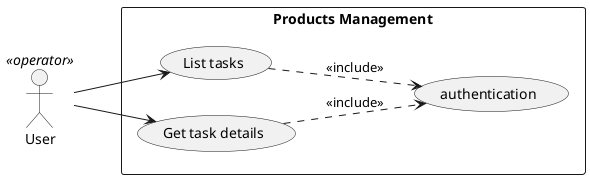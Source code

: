 @startuml
left to right direction

User    <<operator>> as user

rectangle "Products Management" {
  (List tasks) as listTasks
  (Get task details) as getDetails
  (authentication) as auth
}

user --> listTasks
user --> getDetails

listTasks ..> auth : <<include>>
getDetails ..> auth : <<include>>

@enduml

